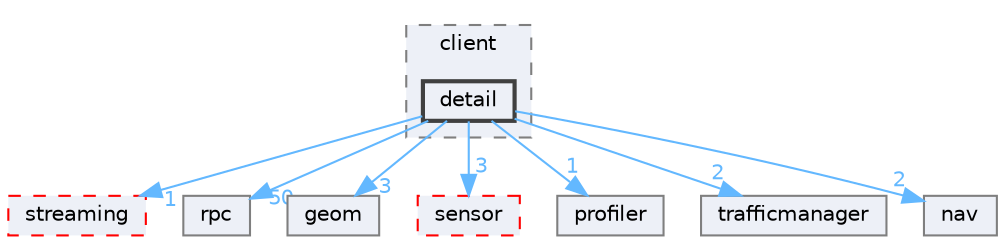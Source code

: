 digraph "detail"
{
 // INTERACTIVE_SVG=YES
 // LATEX_PDF_SIZE
  bgcolor="transparent";
  edge [fontname=Helvetica,fontsize=10,labelfontname=Helvetica,labelfontsize=10];
  node [fontname=Helvetica,fontsize=10,shape=box,height=0.2,width=0.4];
  compound=true
  subgraph clusterdir_64d7bb605f27024d49af86070bd3f0b6 {
    graph [ bgcolor="#edf0f7", pencolor="grey50", label="client", fontname=Helvetica,fontsize=10 style="filled,dashed", URL="dir_64d7bb605f27024d49af86070bd3f0b6.html",tooltip=""]
  dir_f9a24d883fd04dccdcdb897ae270d193 [label="detail", fillcolor="#edf0f7", color="grey25", style="filled,bold", URL="dir_f9a24d883fd04dccdcdb897ae270d193.html",tooltip=""];
  }
  dir_6d1a5b6c73cd09063239376f47f02d88 [label="streaming", fillcolor="#edf0f7", color="red", style="filled,dashed", URL="dir_6d1a5b6c73cd09063239376f47f02d88.html",tooltip=""];
  dir_83201f30ace02cdf218980110872f8a7 [label="rpc", fillcolor="#edf0f7", color="grey50", style="filled", URL="dir_83201f30ace02cdf218980110872f8a7.html",tooltip=""];
  dir_8b032d9d353dba85c86dc5364d785bbe [label="geom", fillcolor="#edf0f7", color="grey50", style="filled", URL="dir_8b032d9d353dba85c86dc5364d785bbe.html",tooltip=""];
  dir_8b842c0ad24262c95de16c440fd51527 [label="sensor", fillcolor="#edf0f7", color="red", style="filled,dashed", URL="dir_8b842c0ad24262c95de16c440fd51527.html",tooltip=""];
  dir_a44fab28cda52915bea048e19f74f82b [label="profiler", fillcolor="#edf0f7", color="grey50", style="filled", URL="dir_a44fab28cda52915bea048e19f74f82b.html",tooltip=""];
  dir_a8dbe3691941680fc0b6dad001059c22 [label="trafficmanager", fillcolor="#edf0f7", color="grey50", style="filled", URL="dir_a8dbe3691941680fc0b6dad001059c22.html",tooltip=""];
  dir_ad0f87b2245230d21b267626b2c7750a [label="nav", fillcolor="#edf0f7", color="grey50", style="filled", URL="dir_ad0f87b2245230d21b267626b2c7750a.html",tooltip=""];
  dir_f9a24d883fd04dccdcdb897ae270d193->dir_6d1a5b6c73cd09063239376f47f02d88 [headlabel="1", labeldistance=1.5 headhref="dir_000014_000057.html" href="dir_000014_000057.html" color="steelblue1" fontcolor="steelblue1"];
  dir_f9a24d883fd04dccdcdb897ae270d193->dir_83201f30ace02cdf218980110872f8a7 [headlabel="50", labeldistance=1.5 headhref="dir_000014_000045.html" href="dir_000014_000045.html" color="steelblue1" fontcolor="steelblue1"];
  dir_f9a24d883fd04dccdcdb897ae270d193->dir_8b032d9d353dba85c86dc5364d785bbe [headlabel="3", labeldistance=1.5 headhref="dir_000014_000018.html" href="dir_000014_000018.html" color="steelblue1" fontcolor="steelblue1"];
  dir_f9a24d883fd04dccdcdb897ae270d193->dir_8b842c0ad24262c95de16c440fd51527 [headlabel="3", labeldistance=1.5 headhref="dir_000014_000049.html" href="dir_000014_000049.html" color="steelblue1" fontcolor="steelblue1"];
  dir_f9a24d883fd04dccdcdb897ae270d193->dir_a44fab28cda52915bea048e19f74f82b [headlabel="1", labeldistance=1.5 headhref="dir_000014_000038.html" href="dir_000014_000038.html" color="steelblue1" fontcolor="steelblue1"];
  dir_f9a24d883fd04dccdcdb897ae270d193->dir_a8dbe3691941680fc0b6dad001059c22 [headlabel="2", labeldistance=1.5 headhref="dir_000014_000063.html" href="dir_000014_000063.html" color="steelblue1" fontcolor="steelblue1"];
  dir_f9a24d883fd04dccdcdb897ae270d193->dir_ad0f87b2245230d21b267626b2c7750a [headlabel="2", labeldistance=1.5 headhref="dir_000014_000030.html" href="dir_000014_000030.html" color="steelblue1" fontcolor="steelblue1"];
}
